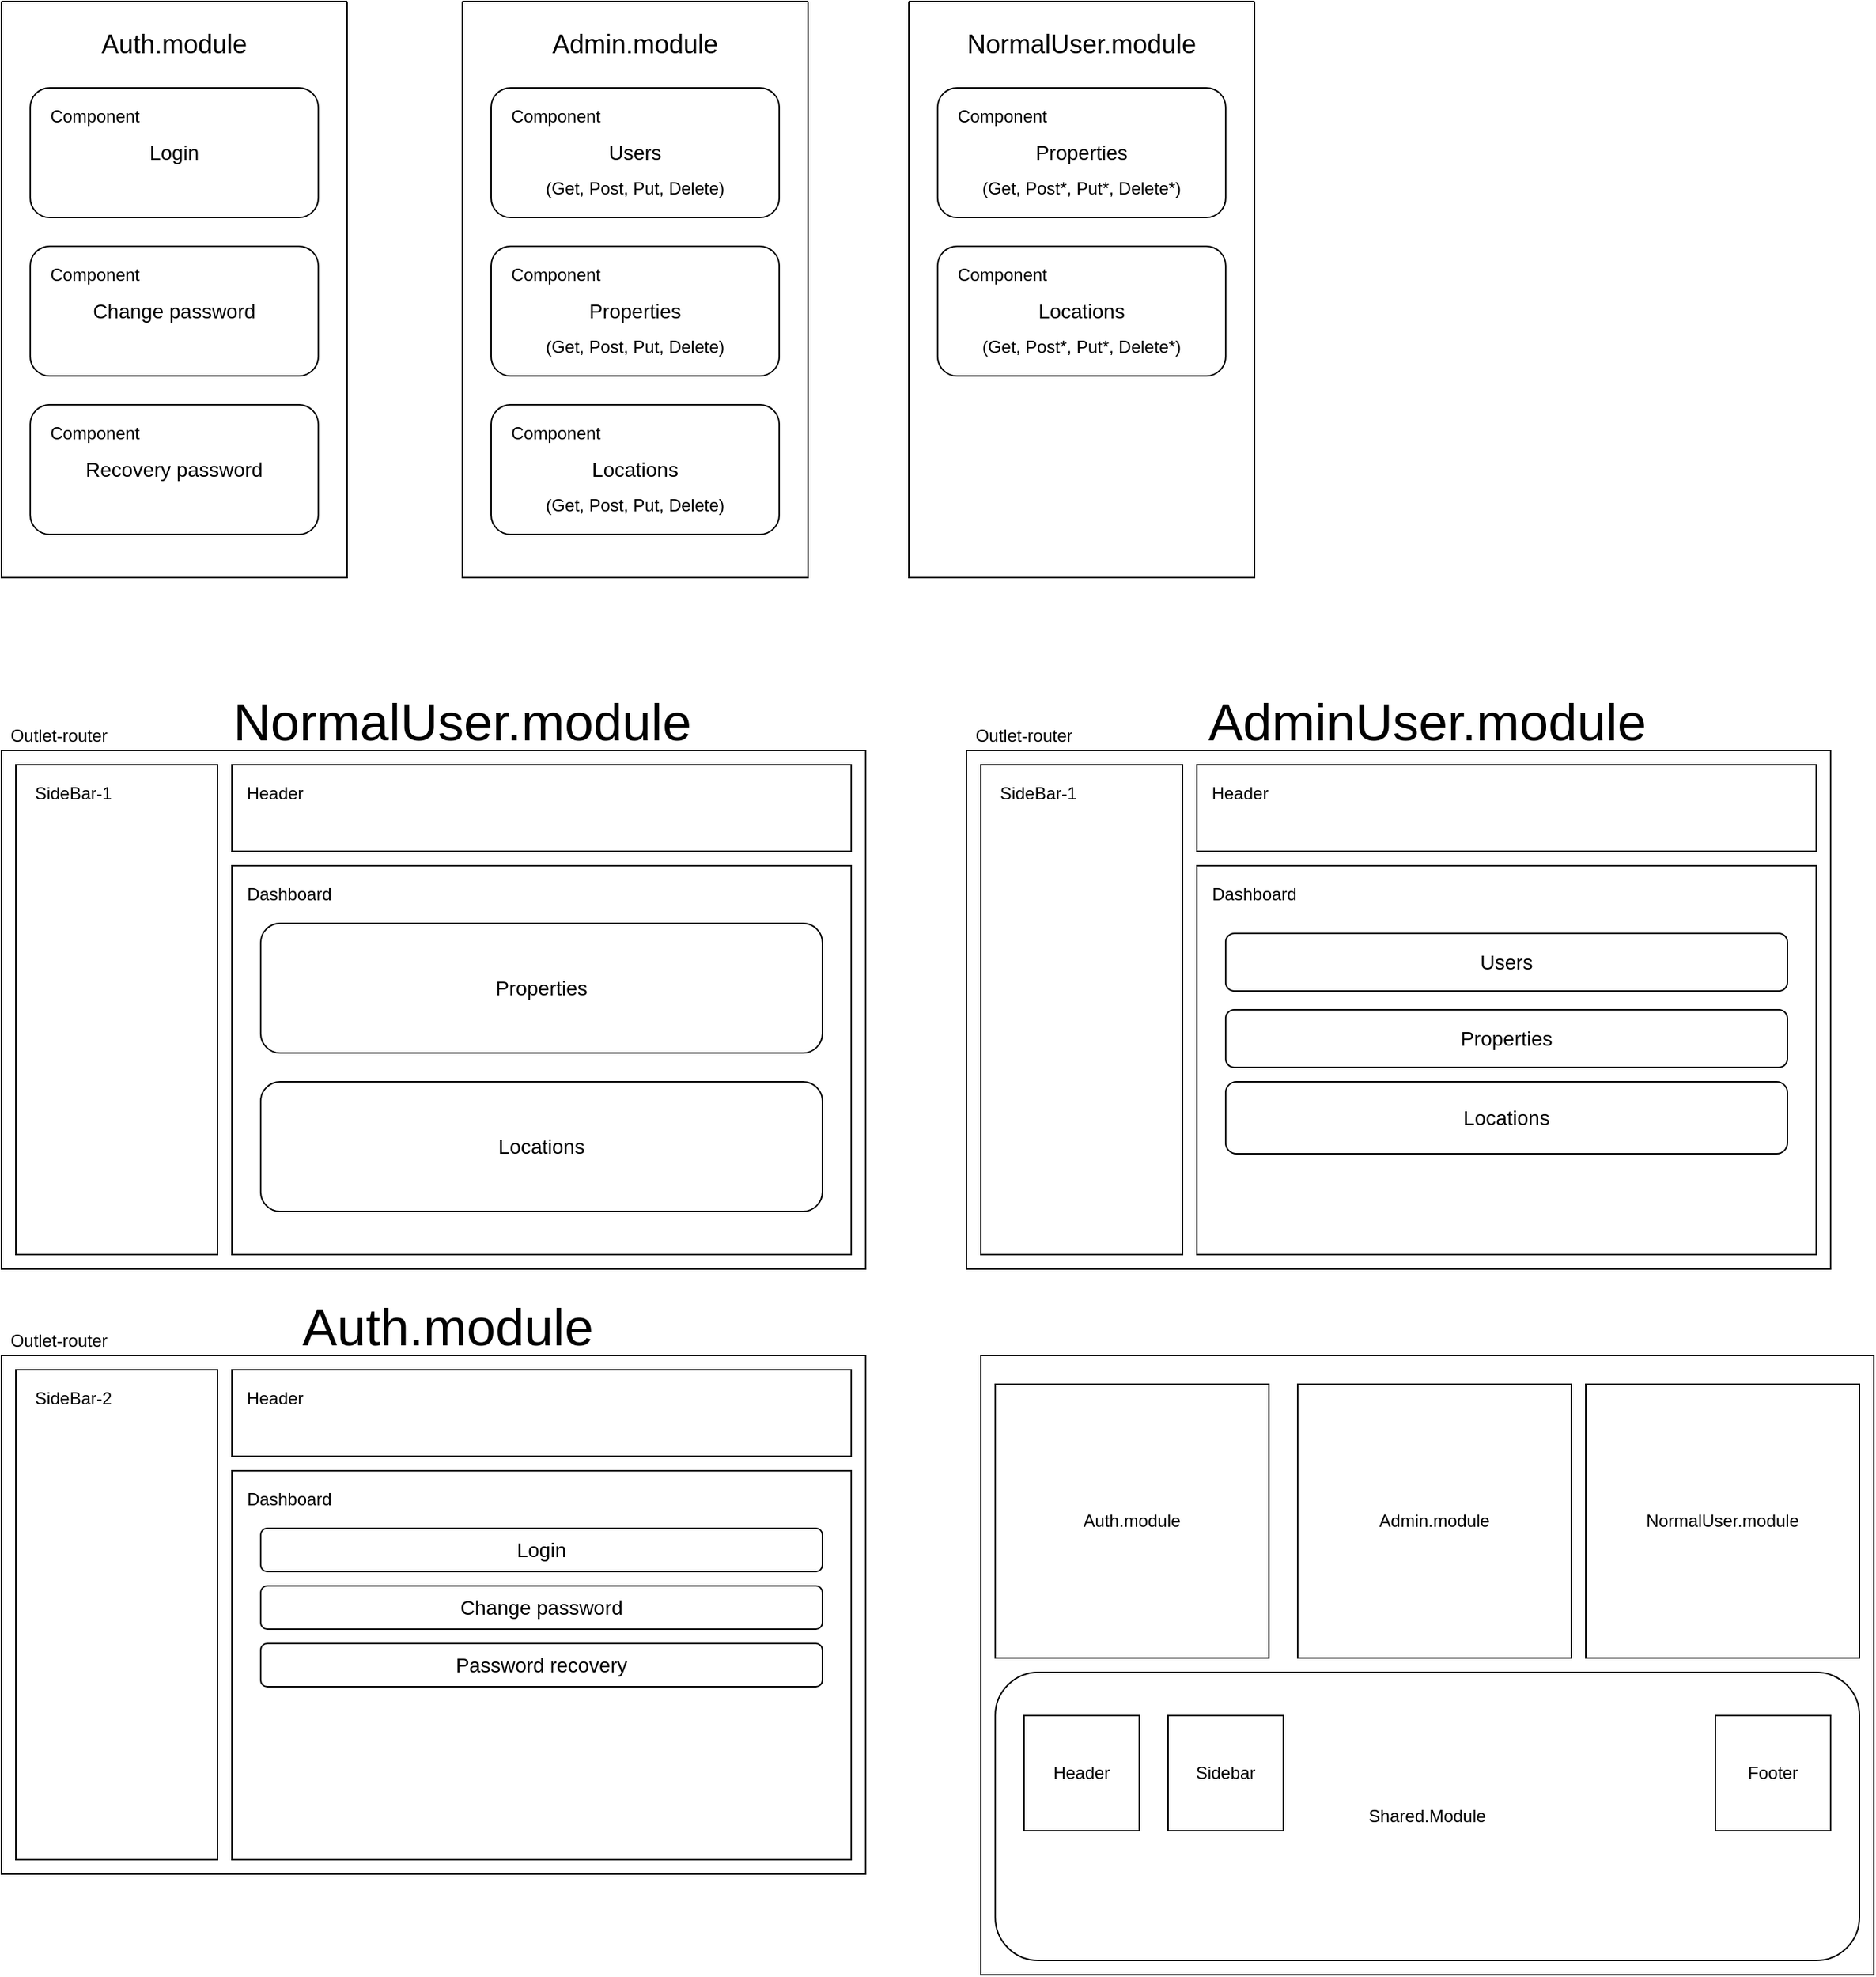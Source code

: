 <mxfile version="14.9.6" type="device"><diagram id="szc1dMfjdWzDDYe2qXLy" name="Page-1"><mxGraphModel dx="1662" dy="816" grid="1" gridSize="10" guides="1" tooltips="1" connect="1" arrows="1" fold="1" page="1" pageScale="1" pageWidth="2336" pageHeight="1654" math="0" shadow="0"><root><mxCell id="0"/><mxCell id="1" parent="0"/><mxCell id="NAzleJsMBOLo9y2PbGfG-2" value="" style="swimlane;startSize=0;" vertex="1" parent="1"><mxGeometry x="80" y="160" width="240" height="400" as="geometry"/></mxCell><mxCell id="NAzleJsMBOLo9y2PbGfG-3" value="&lt;font style=&quot;font-size: 14px&quot;&gt;Login&lt;/font&gt;" style="rounded=1;whiteSpace=wrap;html=1;" vertex="1" parent="NAzleJsMBOLo9y2PbGfG-2"><mxGeometry x="20" y="60" width="200" height="90" as="geometry"/></mxCell><mxCell id="NAzleJsMBOLo9y2PbGfG-4" value="&lt;font style=&quot;font-size: 18px&quot;&gt;Auth.module&lt;/font&gt;" style="text;html=1;strokeColor=none;fillColor=none;align=center;verticalAlign=middle;whiteSpace=wrap;rounded=0;" vertex="1" parent="NAzleJsMBOLo9y2PbGfG-2"><mxGeometry x="110" y="20" width="20" height="20" as="geometry"/></mxCell><mxCell id="NAzleJsMBOLo9y2PbGfG-5" value="&lt;font style=&quot;font-size: 14px&quot;&gt;Change password&lt;/font&gt;" style="rounded=1;whiteSpace=wrap;html=1;" vertex="1" parent="NAzleJsMBOLo9y2PbGfG-2"><mxGeometry x="20" y="170" width="200" height="90" as="geometry"/></mxCell><mxCell id="NAzleJsMBOLo9y2PbGfG-6" value="&lt;font style=&quot;font-size: 14px&quot;&gt;Recovery password&lt;/font&gt;" style="rounded=1;whiteSpace=wrap;html=1;" vertex="1" parent="NAzleJsMBOLo9y2PbGfG-2"><mxGeometry x="20" y="280" width="200" height="90" as="geometry"/></mxCell><mxCell id="NAzleJsMBOLo9y2PbGfG-13" value="Component" style="text;html=1;strokeColor=none;fillColor=none;align=center;verticalAlign=middle;whiteSpace=wrap;rounded=0;" vertex="1" parent="NAzleJsMBOLo9y2PbGfG-2"><mxGeometry x="30" y="70" width="70" height="20" as="geometry"/></mxCell><mxCell id="NAzleJsMBOLo9y2PbGfG-14" value="Component" style="text;html=1;strokeColor=none;fillColor=none;align=center;verticalAlign=middle;whiteSpace=wrap;rounded=0;" vertex="1" parent="NAzleJsMBOLo9y2PbGfG-2"><mxGeometry x="30" y="180" width="70" height="20" as="geometry"/></mxCell><mxCell id="NAzleJsMBOLo9y2PbGfG-15" value="Component" style="text;html=1;strokeColor=none;fillColor=none;align=center;verticalAlign=middle;whiteSpace=wrap;rounded=0;" vertex="1" parent="NAzleJsMBOLo9y2PbGfG-2"><mxGeometry x="30" y="290" width="70" height="20" as="geometry"/></mxCell><mxCell id="NAzleJsMBOLo9y2PbGfG-7" value="" style="swimlane;startSize=0;" vertex="1" parent="1"><mxGeometry x="400" y="160" width="240" height="400" as="geometry"/></mxCell><mxCell id="NAzleJsMBOLo9y2PbGfG-8" value="&lt;font style=&quot;font-size: 14px&quot;&gt;Users&lt;/font&gt;" style="rounded=1;whiteSpace=wrap;html=1;" vertex="1" parent="NAzleJsMBOLo9y2PbGfG-7"><mxGeometry x="20" y="60" width="200" height="90" as="geometry"/></mxCell><mxCell id="NAzleJsMBOLo9y2PbGfG-9" value="&lt;font style=&quot;font-size: 18px&quot;&gt;Admin.module&lt;/font&gt;" style="text;html=1;strokeColor=none;fillColor=none;align=center;verticalAlign=middle;whiteSpace=wrap;rounded=0;" vertex="1" parent="NAzleJsMBOLo9y2PbGfG-7"><mxGeometry x="100" y="20" width="40" height="20" as="geometry"/></mxCell><mxCell id="NAzleJsMBOLo9y2PbGfG-10" value="&lt;font style=&quot;font-size: 14px&quot;&gt;Properties&lt;/font&gt;" style="rounded=1;whiteSpace=wrap;html=1;" vertex="1" parent="NAzleJsMBOLo9y2PbGfG-7"><mxGeometry x="20" y="170" width="200" height="90" as="geometry"/></mxCell><mxCell id="NAzleJsMBOLo9y2PbGfG-11" value="&lt;font style=&quot;font-size: 14px&quot;&gt;Locations&lt;/font&gt;" style="rounded=1;whiteSpace=wrap;html=1;" vertex="1" parent="NAzleJsMBOLo9y2PbGfG-7"><mxGeometry x="20" y="280" width="200" height="90" as="geometry"/></mxCell><mxCell id="NAzleJsMBOLo9y2PbGfG-16" value="Component" style="text;html=1;strokeColor=none;fillColor=none;align=center;verticalAlign=middle;whiteSpace=wrap;rounded=0;" vertex="1" parent="NAzleJsMBOLo9y2PbGfG-7"><mxGeometry x="30" y="70" width="70" height="20" as="geometry"/></mxCell><mxCell id="NAzleJsMBOLo9y2PbGfG-17" value="Component" style="text;html=1;strokeColor=none;fillColor=none;align=center;verticalAlign=middle;whiteSpace=wrap;rounded=0;" vertex="1" parent="NAzleJsMBOLo9y2PbGfG-7"><mxGeometry x="30" y="180" width="70" height="20" as="geometry"/></mxCell><mxCell id="NAzleJsMBOLo9y2PbGfG-18" value="Component" style="text;html=1;strokeColor=none;fillColor=none;align=center;verticalAlign=middle;whiteSpace=wrap;rounded=0;" vertex="1" parent="NAzleJsMBOLo9y2PbGfG-7"><mxGeometry x="30" y="290" width="70" height="20" as="geometry"/></mxCell><mxCell id="NAzleJsMBOLo9y2PbGfG-51" value="(Get, Post, Put, Delete)" style="text;html=1;strokeColor=none;fillColor=none;align=center;verticalAlign=middle;whiteSpace=wrap;rounded=0;" vertex="1" parent="NAzleJsMBOLo9y2PbGfG-7"><mxGeometry x="40" y="120" width="160" height="20" as="geometry"/></mxCell><mxCell id="NAzleJsMBOLo9y2PbGfG-52" value="(Get, Post, Put, Delete)" style="text;html=1;strokeColor=none;fillColor=none;align=center;verticalAlign=middle;whiteSpace=wrap;rounded=0;" vertex="1" parent="NAzleJsMBOLo9y2PbGfG-7"><mxGeometry x="40" y="230" width="160" height="20" as="geometry"/></mxCell><mxCell id="NAzleJsMBOLo9y2PbGfG-19" value="" style="swimlane;startSize=0;" vertex="1" parent="1"><mxGeometry x="80" y="680" width="600" height="360" as="geometry"/></mxCell><mxCell id="NAzleJsMBOLo9y2PbGfG-20" value="" style="rounded=0;whiteSpace=wrap;html=1;" vertex="1" parent="NAzleJsMBOLo9y2PbGfG-19"><mxGeometry x="10" y="10" width="140" height="340" as="geometry"/></mxCell><mxCell id="NAzleJsMBOLo9y2PbGfG-21" value="SideBar-1" style="text;html=1;strokeColor=none;fillColor=none;align=center;verticalAlign=middle;whiteSpace=wrap;rounded=0;" vertex="1" parent="NAzleJsMBOLo9y2PbGfG-19"><mxGeometry x="20" y="20" width="60" height="20" as="geometry"/></mxCell><mxCell id="NAzleJsMBOLo9y2PbGfG-23" value="" style="rounded=0;whiteSpace=wrap;html=1;" vertex="1" parent="NAzleJsMBOLo9y2PbGfG-19"><mxGeometry x="160" y="10" width="430" height="60" as="geometry"/></mxCell><mxCell id="NAzleJsMBOLo9y2PbGfG-25" value="" style="rounded=0;whiteSpace=wrap;html=1;" vertex="1" parent="NAzleJsMBOLo9y2PbGfG-19"><mxGeometry x="160" y="80" width="430" height="270" as="geometry"/></mxCell><mxCell id="NAzleJsMBOLo9y2PbGfG-26" value="Dashboard" style="text;html=1;strokeColor=none;fillColor=none;align=center;verticalAlign=middle;whiteSpace=wrap;rounded=0;" vertex="1" parent="NAzleJsMBOLo9y2PbGfG-19"><mxGeometry x="170" y="90" width="60" height="20" as="geometry"/></mxCell><mxCell id="NAzleJsMBOLo9y2PbGfG-27" value="&lt;font style=&quot;font-size: 14px&quot;&gt;Properties&lt;/font&gt;" style="rounded=1;whiteSpace=wrap;html=1;" vertex="1" parent="NAzleJsMBOLo9y2PbGfG-19"><mxGeometry x="180" y="120" width="390" height="90" as="geometry"/></mxCell><mxCell id="NAzleJsMBOLo9y2PbGfG-28" value="&lt;font style=&quot;font-size: 14px&quot;&gt;Locations&lt;/font&gt;" style="rounded=1;whiteSpace=wrap;html=1;" vertex="1" parent="NAzleJsMBOLo9y2PbGfG-19"><mxGeometry x="180" y="230" width="390" height="90" as="geometry"/></mxCell><mxCell id="NAzleJsMBOLo9y2PbGfG-22" value="Outlet-router" style="text;html=1;strokeColor=none;fillColor=none;align=center;verticalAlign=middle;whiteSpace=wrap;rounded=0;" vertex="1" parent="1"><mxGeometry x="80" y="660" width="80" height="20" as="geometry"/></mxCell><mxCell id="NAzleJsMBOLo9y2PbGfG-24" value="Header" style="text;html=1;strokeColor=none;fillColor=none;align=center;verticalAlign=middle;whiteSpace=wrap;rounded=0;" vertex="1" parent="1"><mxGeometry x="250" y="700" width="40" height="20" as="geometry"/></mxCell><mxCell id="NAzleJsMBOLo9y2PbGfG-29" value="" style="swimlane;startSize=0;" vertex="1" parent="1"><mxGeometry x="80" y="1100" width="600" height="360" as="geometry"/></mxCell><mxCell id="NAzleJsMBOLo9y2PbGfG-30" value="" style="rounded=0;whiteSpace=wrap;html=1;" vertex="1" parent="NAzleJsMBOLo9y2PbGfG-29"><mxGeometry x="10" y="10" width="140" height="340" as="geometry"/></mxCell><mxCell id="NAzleJsMBOLo9y2PbGfG-32" value="" style="rounded=0;whiteSpace=wrap;html=1;" vertex="1" parent="NAzleJsMBOLo9y2PbGfG-29"><mxGeometry x="160" y="10" width="430" height="60" as="geometry"/></mxCell><mxCell id="NAzleJsMBOLo9y2PbGfG-33" value="" style="rounded=0;whiteSpace=wrap;html=1;" vertex="1" parent="NAzleJsMBOLo9y2PbGfG-29"><mxGeometry x="160" y="80" width="430" height="270" as="geometry"/></mxCell><mxCell id="NAzleJsMBOLo9y2PbGfG-34" value="Dashboard" style="text;html=1;strokeColor=none;fillColor=none;align=center;verticalAlign=middle;whiteSpace=wrap;rounded=0;" vertex="1" parent="NAzleJsMBOLo9y2PbGfG-29"><mxGeometry x="170" y="90" width="60" height="20" as="geometry"/></mxCell><mxCell id="NAzleJsMBOLo9y2PbGfG-35" value="&lt;font style=&quot;font-size: 14px&quot;&gt;Login&lt;/font&gt;" style="rounded=1;whiteSpace=wrap;html=1;" vertex="1" parent="NAzleJsMBOLo9y2PbGfG-29"><mxGeometry x="180" y="120" width="390" height="30" as="geometry"/></mxCell><mxCell id="NAzleJsMBOLo9y2PbGfG-36" value="&lt;font style=&quot;font-size: 14px&quot;&gt;Change password&lt;/font&gt;" style="rounded=1;whiteSpace=wrap;html=1;" vertex="1" parent="NAzleJsMBOLo9y2PbGfG-29"><mxGeometry x="180" y="160" width="390" height="30" as="geometry"/></mxCell><mxCell id="NAzleJsMBOLo9y2PbGfG-39" value="&lt;font style=&quot;font-size: 14px&quot;&gt;Password recovery&lt;/font&gt;" style="rounded=1;whiteSpace=wrap;html=1;" vertex="1" parent="NAzleJsMBOLo9y2PbGfG-29"><mxGeometry x="180" y="200" width="390" height="30" as="geometry"/></mxCell><mxCell id="NAzleJsMBOLo9y2PbGfG-40" value="SideBar-2" style="text;html=1;strokeColor=none;fillColor=none;align=center;verticalAlign=middle;whiteSpace=wrap;rounded=0;" vertex="1" parent="NAzleJsMBOLo9y2PbGfG-29"><mxGeometry x="20" y="20" width="60" height="20" as="geometry"/></mxCell><mxCell id="NAzleJsMBOLo9y2PbGfG-37" value="Outlet-router" style="text;html=1;strokeColor=none;fillColor=none;align=center;verticalAlign=middle;whiteSpace=wrap;rounded=0;" vertex="1" parent="1"><mxGeometry x="80" y="1080" width="80" height="20" as="geometry"/></mxCell><mxCell id="NAzleJsMBOLo9y2PbGfG-38" value="Header" style="text;html=1;strokeColor=none;fillColor=none;align=center;verticalAlign=middle;whiteSpace=wrap;rounded=0;" vertex="1" parent="1"><mxGeometry x="250" y="1120" width="40" height="20" as="geometry"/></mxCell><mxCell id="NAzleJsMBOLo9y2PbGfG-41" value="" style="swimlane;startSize=0;" vertex="1" parent="1"><mxGeometry x="710" y="160" width="240" height="400" as="geometry"/></mxCell><mxCell id="NAzleJsMBOLo9y2PbGfG-43" value="&lt;font style=&quot;font-size: 18px&quot;&gt;NormalUser.module&lt;/font&gt;" style="text;html=1;strokeColor=none;fillColor=none;align=center;verticalAlign=middle;whiteSpace=wrap;rounded=0;" vertex="1" parent="NAzleJsMBOLo9y2PbGfG-41"><mxGeometry x="100" y="20" width="40" height="20" as="geometry"/></mxCell><mxCell id="NAzleJsMBOLo9y2PbGfG-44" value="&lt;font style=&quot;font-size: 14px&quot;&gt;Properties&lt;/font&gt;" style="rounded=1;whiteSpace=wrap;html=1;" vertex="1" parent="NAzleJsMBOLo9y2PbGfG-41"><mxGeometry x="20" y="60" width="200" height="90" as="geometry"/></mxCell><mxCell id="NAzleJsMBOLo9y2PbGfG-45" value="&lt;font style=&quot;font-size: 14px&quot;&gt;Locations&lt;/font&gt;" style="rounded=1;whiteSpace=wrap;html=1;" vertex="1" parent="NAzleJsMBOLo9y2PbGfG-41"><mxGeometry x="20" y="170" width="200" height="90" as="geometry"/></mxCell><mxCell id="NAzleJsMBOLo9y2PbGfG-47" value="Component" style="text;html=1;strokeColor=none;fillColor=none;align=center;verticalAlign=middle;whiteSpace=wrap;rounded=0;" vertex="1" parent="NAzleJsMBOLo9y2PbGfG-41"><mxGeometry x="30" y="70" width="70" height="20" as="geometry"/></mxCell><mxCell id="NAzleJsMBOLo9y2PbGfG-48" value="Component" style="text;html=1;strokeColor=none;fillColor=none;align=center;verticalAlign=middle;whiteSpace=wrap;rounded=0;" vertex="1" parent="NAzleJsMBOLo9y2PbGfG-41"><mxGeometry x="30" y="180" width="70" height="20" as="geometry"/></mxCell><mxCell id="NAzleJsMBOLo9y2PbGfG-49" value="(Get, Post*, Put*, Delete*)" style="text;html=1;strokeColor=none;fillColor=none;align=center;verticalAlign=middle;whiteSpace=wrap;rounded=0;" vertex="1" parent="NAzleJsMBOLo9y2PbGfG-41"><mxGeometry x="40" y="120" width="160" height="20" as="geometry"/></mxCell><mxCell id="NAzleJsMBOLo9y2PbGfG-50" value="(Get, Post*, Put*, Delete*)" style="text;html=1;strokeColor=none;fillColor=none;align=center;verticalAlign=middle;whiteSpace=wrap;rounded=0;" vertex="1" parent="NAzleJsMBOLo9y2PbGfG-41"><mxGeometry x="40" y="230" width="160" height="20" as="geometry"/></mxCell><mxCell id="NAzleJsMBOLo9y2PbGfG-53" value="(Get, Post, Put, Delete)" style="text;html=1;strokeColor=none;fillColor=none;align=center;verticalAlign=middle;whiteSpace=wrap;rounded=0;" vertex="1" parent="1"><mxGeometry x="440" y="500" width="160" height="20" as="geometry"/></mxCell><mxCell id="NAzleJsMBOLo9y2PbGfG-54" value="&lt;font style=&quot;font-size: 36px&quot;&gt;Auth.module&lt;/font&gt;" style="text;html=1;strokeColor=none;fillColor=none;align=center;verticalAlign=middle;whiteSpace=wrap;rounded=0;" vertex="1" parent="1"><mxGeometry x="340" y="1070" width="100" height="20" as="geometry"/></mxCell><mxCell id="NAzleJsMBOLo9y2PbGfG-55" value="&lt;font style=&quot;font-size: 36px&quot;&gt;NormalUser.module&lt;/font&gt;" style="text;html=1;strokeColor=none;fillColor=none;align=center;verticalAlign=middle;whiteSpace=wrap;rounded=0;" vertex="1" parent="1"><mxGeometry x="330" y="650" width="140" height="20" as="geometry"/></mxCell><mxCell id="NAzleJsMBOLo9y2PbGfG-56" value="" style="swimlane;startSize=0;" vertex="1" parent="1"><mxGeometry x="750" y="680" width="600" height="360" as="geometry"/></mxCell><mxCell id="NAzleJsMBOLo9y2PbGfG-57" value="" style="rounded=0;whiteSpace=wrap;html=1;" vertex="1" parent="NAzleJsMBOLo9y2PbGfG-56"><mxGeometry x="10" y="10" width="140" height="340" as="geometry"/></mxCell><mxCell id="NAzleJsMBOLo9y2PbGfG-58" value="SideBar-1" style="text;html=1;strokeColor=none;fillColor=none;align=center;verticalAlign=middle;whiteSpace=wrap;rounded=0;" vertex="1" parent="NAzleJsMBOLo9y2PbGfG-56"><mxGeometry x="20" y="20" width="60" height="20" as="geometry"/></mxCell><mxCell id="NAzleJsMBOLo9y2PbGfG-59" value="" style="rounded=0;whiteSpace=wrap;html=1;" vertex="1" parent="NAzleJsMBOLo9y2PbGfG-56"><mxGeometry x="160" y="10" width="430" height="60" as="geometry"/></mxCell><mxCell id="NAzleJsMBOLo9y2PbGfG-60" value="" style="rounded=0;whiteSpace=wrap;html=1;" vertex="1" parent="NAzleJsMBOLo9y2PbGfG-56"><mxGeometry x="160" y="80" width="430" height="270" as="geometry"/></mxCell><mxCell id="NAzleJsMBOLo9y2PbGfG-61" value="Dashboard" style="text;html=1;strokeColor=none;fillColor=none;align=center;verticalAlign=middle;whiteSpace=wrap;rounded=0;" vertex="1" parent="NAzleJsMBOLo9y2PbGfG-56"><mxGeometry x="170" y="90" width="60" height="20" as="geometry"/></mxCell><mxCell id="NAzleJsMBOLo9y2PbGfG-62" value="&lt;font style=&quot;font-size: 14px&quot;&gt;Properties&lt;/font&gt;" style="rounded=1;whiteSpace=wrap;html=1;" vertex="1" parent="NAzleJsMBOLo9y2PbGfG-56"><mxGeometry x="180" y="180" width="390" height="40" as="geometry"/></mxCell><mxCell id="NAzleJsMBOLo9y2PbGfG-63" value="&lt;font style=&quot;font-size: 14px&quot;&gt;Locations&lt;/font&gt;" style="rounded=1;whiteSpace=wrap;html=1;" vertex="1" parent="NAzleJsMBOLo9y2PbGfG-56"><mxGeometry x="180" y="230" width="390" height="50" as="geometry"/></mxCell><mxCell id="NAzleJsMBOLo9y2PbGfG-67" value="&lt;font style=&quot;font-size: 14px&quot;&gt;Users&lt;/font&gt;" style="rounded=1;whiteSpace=wrap;html=1;" vertex="1" parent="NAzleJsMBOLo9y2PbGfG-56"><mxGeometry x="180" y="127" width="390" height="40" as="geometry"/></mxCell><mxCell id="NAzleJsMBOLo9y2PbGfG-64" value="Outlet-router" style="text;html=1;strokeColor=none;fillColor=none;align=center;verticalAlign=middle;whiteSpace=wrap;rounded=0;" vertex="1" parent="1"><mxGeometry x="750" y="660" width="80" height="20" as="geometry"/></mxCell><mxCell id="NAzleJsMBOLo9y2PbGfG-65" value="Header" style="text;html=1;strokeColor=none;fillColor=none;align=center;verticalAlign=middle;whiteSpace=wrap;rounded=0;" vertex="1" parent="1"><mxGeometry x="920" y="700" width="40" height="20" as="geometry"/></mxCell><mxCell id="NAzleJsMBOLo9y2PbGfG-66" value="&lt;font style=&quot;font-size: 36px&quot;&gt;AdminUser.module&lt;/font&gt;" style="text;html=1;strokeColor=none;fillColor=none;align=center;verticalAlign=middle;whiteSpace=wrap;rounded=0;" vertex="1" parent="1"><mxGeometry x="1000" y="650" width="140" height="20" as="geometry"/></mxCell><mxCell id="NAzleJsMBOLo9y2PbGfG-68" value="" style="swimlane;startSize=0;" vertex="1" parent="1"><mxGeometry x="760" y="1100" width="620" height="430" as="geometry"/></mxCell><mxCell id="NAzleJsMBOLo9y2PbGfG-70" value="Shared.Module" style="rounded=1;whiteSpace=wrap;html=1;" vertex="1" parent="NAzleJsMBOLo9y2PbGfG-68"><mxGeometry x="10" y="220" width="600" height="200" as="geometry"/></mxCell><mxCell id="NAzleJsMBOLo9y2PbGfG-71" value="Auth.module" style="whiteSpace=wrap;html=1;aspect=fixed;" vertex="1" parent="NAzleJsMBOLo9y2PbGfG-68"><mxGeometry x="10" y="20" width="190" height="190" as="geometry"/></mxCell><mxCell id="NAzleJsMBOLo9y2PbGfG-72" value="Admin.module" style="whiteSpace=wrap;html=1;aspect=fixed;" vertex="1" parent="NAzleJsMBOLo9y2PbGfG-68"><mxGeometry x="220" y="20" width="190" height="190" as="geometry"/></mxCell><mxCell id="NAzleJsMBOLo9y2PbGfG-73" value="NormalUser.module" style="whiteSpace=wrap;html=1;aspect=fixed;" vertex="1" parent="NAzleJsMBOLo9y2PbGfG-68"><mxGeometry x="420" y="20" width="190" height="190" as="geometry"/></mxCell><mxCell id="NAzleJsMBOLo9y2PbGfG-74" value="Header" style="whiteSpace=wrap;html=1;aspect=fixed;" vertex="1" parent="NAzleJsMBOLo9y2PbGfG-68"><mxGeometry x="30" y="250" width="80" height="80" as="geometry"/></mxCell><mxCell id="NAzleJsMBOLo9y2PbGfG-75" value="Sidebar" style="whiteSpace=wrap;html=1;aspect=fixed;" vertex="1" parent="NAzleJsMBOLo9y2PbGfG-68"><mxGeometry x="130" y="250" width="80" height="80" as="geometry"/></mxCell><mxCell id="NAzleJsMBOLo9y2PbGfG-76" value="Footer&lt;span style=&quot;color: rgba(0 , 0 , 0 , 0) ; font-family: monospace ; font-size: 0px&quot;&gt;%3CmxGraphModel%3E%3Croot%3E%3CmxCell%20id%3D%220%22%2F%3E%3CmxCell%20id%3D%221%22%20parent%3D%220%22%2F%3E%3CmxCell%20id%3D%222%22%20value%3D%22Sidebar%22%20style%3D%22whiteSpace%3Dwrap%3Bhtml%3D1%3Baspect%3Dfixed%3B%22%20vertex%3D%221%22%20parent%3D%221%22%3E%3CmxGeometry%20x%3D%22890%22%20y%3D%221350%22%20width%3D%2280%22%20height%3D%2280%22%20as%3D%22geometry%22%2F%3E%3C%2FmxCell%3E%3C%2Froot%3E%3C%2FmxGraphModel%3E&lt;/span&gt;" style="whiteSpace=wrap;html=1;aspect=fixed;" vertex="1" parent="NAzleJsMBOLo9y2PbGfG-68"><mxGeometry x="510" y="250" width="80" height="80" as="geometry"/></mxCell></root></mxGraphModel></diagram></mxfile>